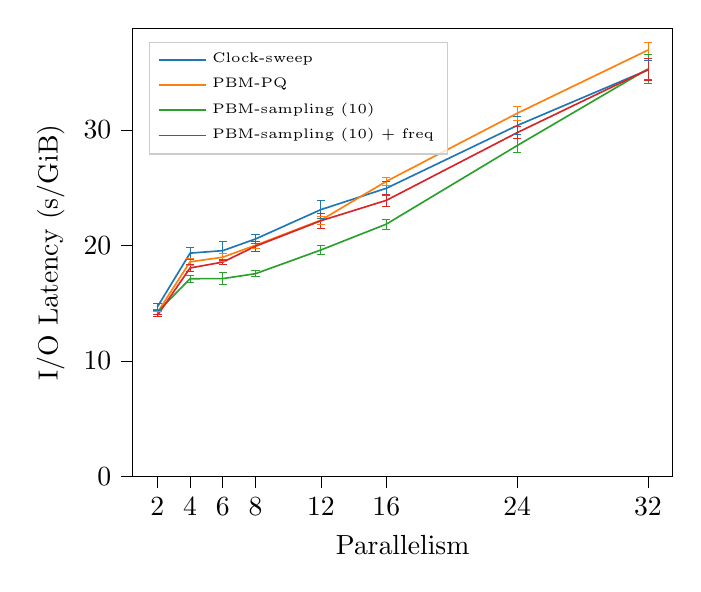 % This file was created with tikzplotlib v0.10.1.
\begin{tikzpicture}

\definecolor{crimson2143940}{RGB}{214,39,40}
\definecolor{darkgray176}{RGB}{176,176,176}
\definecolor{darkorange25512714}{RGB}{255,127,14}
\definecolor{forestgreen4416044}{RGB}{44,160,44}
\definecolor{lightgray204}{RGB}{204,204,204}
\definecolor{steelblue31119180}{RGB}{31,119,180}

\begin{axis}[
legend cell align={left},
legend style={
  font=\tiny,
  fill opacity=0.8,
  draw opacity=1,
  text opacity=1,
  at={(0.03,0.97)},
  anchor=north west,
  draw=lightgray204
},
tick align=outside,
tick pos=left,
%title={Hardware IO latency vs parallelism - Sequential Scan Microbenchmarks},
x grid style={darkgray176},
xlabel={Parallelism},
xtick=data,
xmin=0.5, xmax=33.5,
xtick style={color=black},
y grid style={darkgray176},
ylabel={I/O Latency (s/GiB)},
ymin=0, ymax=38.819,
ytick style={color=black}
]
\path [draw=steelblue31119180, line width=0.3px]
(axis cs:2,14.414)
--(axis cs:2,14.959);

\path [draw=steelblue31119180, line width=0.3px]
(axis cs:4,18.825)
--(axis cs:4,19.865);

\path [draw=steelblue31119180, line width=0.3px]
(axis cs:6,18.795)
--(axis cs:6,20.326);

\path [draw=steelblue31119180, line width=0.3px]
(axis cs:8,20.151)
--(axis cs:8,20.988);

\path [draw=steelblue31119180, line width=0.3px]
(axis cs:12,22.316)
--(axis cs:12,23.908);

\path [draw=steelblue31119180, line width=0.3px]
(axis cs:16,24.352)
--(axis cs:16,25.566);

\path [draw=steelblue31119180, line width=0.3px]
(axis cs:24,29.594)
--(axis cs:24,31.194);

\path [draw=steelblue31119180, line width=0.3px]
(axis cs:32,34.414)
--(axis cs:32,36.008);

\addplot [line width=0.3px, steelblue31119180, mark=-, mark size=1.5, mark options={solid}, only marks, forget plot]
table {%
2 14.414
4 18.825
6 18.795
8 20.151
12 22.316
16 24.352
24 29.594
32 34.414
};
\addplot [line width=0.3px, steelblue31119180, mark=-, mark size=1.5, mark options={solid}, only marks, forget plot]
table {%
2 14.959
4 19.865
6 20.326
8 20.988
12 23.908
16 25.566
24 31.194
32 36.008
};
\path [draw=darkorange25512714, line width=0.3px]
(axis cs:2,14.074)
--(axis cs:2,14.331);

\path [draw=darkorange25512714, line width=0.3px]
(axis cs:4,18.288)
--(axis cs:4,18.895);

\path [draw=darkorange25512714, line width=0.3px]
(axis cs:6,18.629)
--(axis cs:6,19.356);

\path [draw=darkorange25512714, line width=0.3px]
(axis cs:8,19.723)
--(axis cs:8,20.325);

\path [draw=darkorange25512714, line width=0.3px]
(axis cs:12,21.859)
--(axis cs:12,22.535);

\path [draw=darkorange25512714, line width=0.3px]
(axis cs:16,25.214)
--(axis cs:16,25.905);

\path [draw=darkorange25512714, line width=0.3px]
(axis cs:24,30.838)
--(axis cs:24,32.062);

\path [draw=darkorange25512714, line width=0.3px]
(axis cs:32,36.218)
--(axis cs:32,37.63);

\addplot [line width=0.3px, darkorange25512714, mark=-, mark size=1.5, mark options={solid}, only marks, forget plot]
table {%
2 14.074
4 18.288
6 18.629
8 19.723
12 21.859
16 25.214
24 30.838
32 36.218
};
\addplot [line width=0.3px, darkorange25512714, mark=-, mark size=1.5, mark options={solid}, only marks, forget plot]
table {%
2 14.331
4 18.895
6 19.356
8 20.325
12 22.535
16 25.905
24 32.062
32 37.63
};
\path [draw=forestgreen4416044, line width=0.3px]
(axis cs:2,13.999)
--(axis cs:2,14.464);

\path [draw=forestgreen4416044, line width=0.3px]
(axis cs:4,16.813)
--(axis cs:4,17.452);

\path [draw=forestgreen4416044, line width=0.3px]
(axis cs:6,16.605)
--(axis cs:6,17.671);

\path [draw=forestgreen4416044, line width=0.3px]
(axis cs:8,17.307)
--(axis cs:8,17.824);

\path [draw=forestgreen4416044, line width=0.3px]
(axis cs:12,19.205)
--(axis cs:12,20.034);

\path [draw=forestgreen4416044, line width=0.3px]
(axis cs:16,21.435)
--(axis cs:16,22.276);

\path [draw=forestgreen4416044, line width=0.3px]
(axis cs:24,28.077)
--(axis cs:24,29.236);

\path [draw=forestgreen4416044, line width=0.3px]
(axis cs:32,34.025)
--(axis cs:32,36.554);

\addplot [line width=0.3px, forestgreen4416044, mark=-, mark size=1.5, mark options={solid}, only marks, forget plot]
table {%
2 13.999
4 16.813
6 16.605
8 17.307
12 19.205
16 21.435
24 28.077
32 34.025
};
\addplot [line width=0.3px, forestgreen4416044, mark=-, mark size=1.5, mark options={solid}, only marks, forget plot]
table {%
2 14.464
4 17.452
6 17.671
8 17.824
12 20.034
16 22.276
24 29.236
32 36.554
};
\path [draw=crimson2143940, line width=0.3px]
(axis cs:2,13.858)
--(axis cs:2,14.048);

\path [draw=crimson2143940, line width=0.3px]
(axis cs:4,17.763)
--(axis cs:4,18.357);

\path [draw=crimson2143940, line width=0.3px]
(axis cs:6,18.41)
--(axis cs:6,18.727);

\path [draw=crimson2143940, line width=0.3px]
(axis cs:8,19.514)
--(axis cs:8,20.367);

\path [draw=crimson2143940, line width=0.3px]
(axis cs:12,21.482)
--(axis cs:12,22.817);

\path [draw=crimson2143940, line width=0.3px]
(axis cs:16,23.378)
--(axis cs:16,24.45);

\path [draw=crimson2143940, line width=0.3px]
(axis cs:24,29.268)
--(axis cs:24,30.285);

\path [draw=crimson2143940, line width=0.3px]
(axis cs:32,34.284)
--(axis cs:32,36.17);

\addplot [line width=0.3px, crimson2143940, mark=-, mark size=1.5, mark options={solid}, only marks, forget plot]
table {%
2 13.858
4 17.763
6 18.41
8 19.514
12 21.482
16 23.378
24 29.268
32 34.284
};
\addplot [line width=0.3px, crimson2143940, mark=-, mark size=1.5, mark options={solid}, only marks, forget plot]
table {%
2 14.048
4 18.357
6 18.727
8 20.367
12 22.817
16 24.45
24 30.285
32 36.17
};
\addplot [semithick, steelblue31119180]
table {%
2 14.687
4 19.345
6 19.56
8 20.569
12 23.112
16 24.959
24 30.394
32 35.211
};
\addlegendentry{Clock-sweep}
\addplot [semithick, darkorange25512714]
table {%
2 14.202
4 18.591
6 18.992
8 20.024
12 22.197
16 25.559
24 31.45
32 36.924
};
\addlegendentry{PBM-PQ}
\addplot [semithick, forestgreen4416044]
table {%
2 14.231
4 17.132
6 17.138
8 17.565
12 19.619
16 21.855
24 28.656
32 35.29
};
\addlegendentry{PBM-sampling (10)}
\addplot [semithick, crimson2143940]
table {%
2 13.953
4 18.06
6 18.568
8 19.941
12 22.149
16 23.914
24 29.776
32 35.227
};
\addlegendentry{PBM-sampling (10) + freq}
\end{axis}

\end{tikzpicture}
